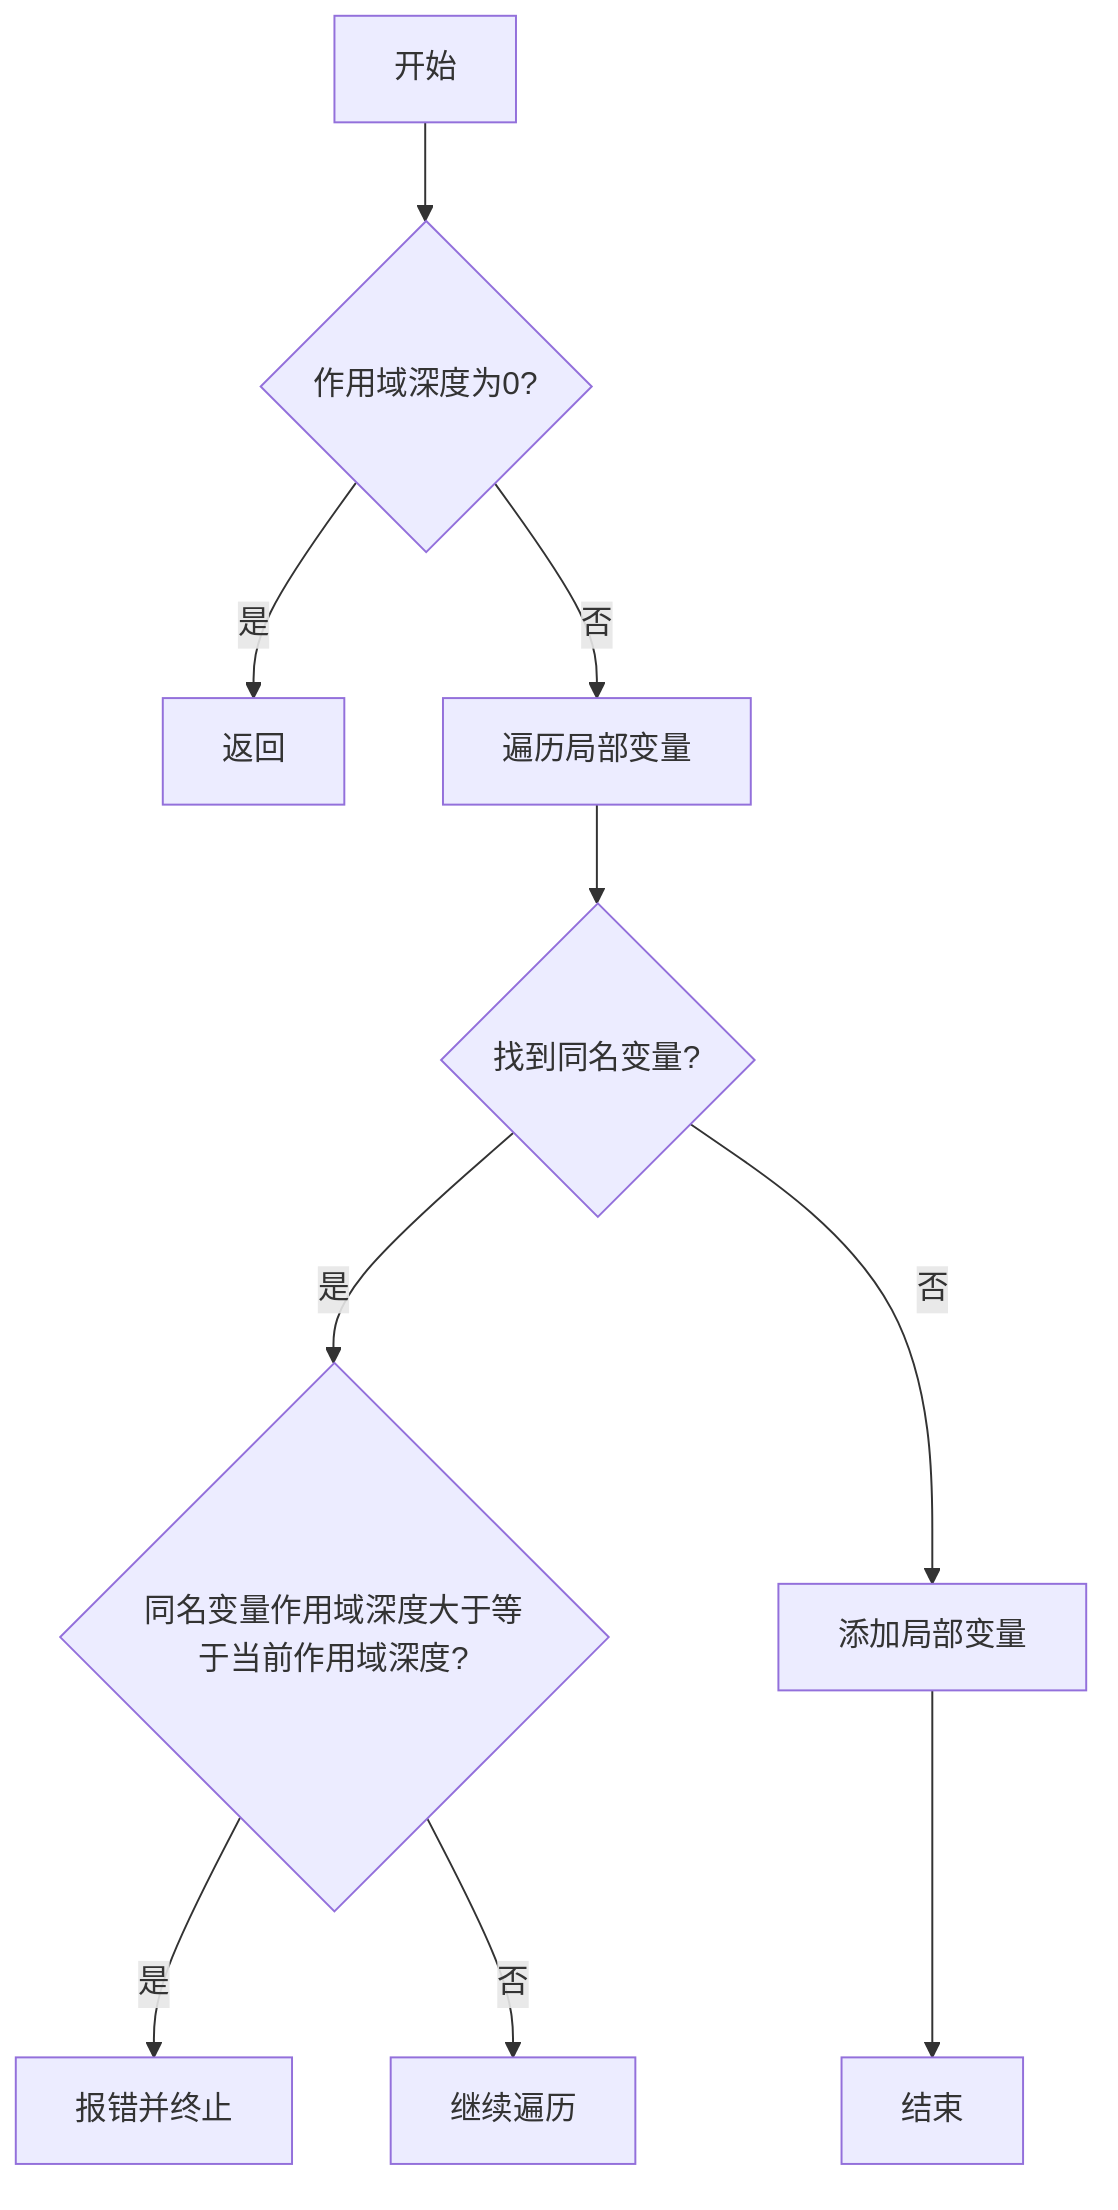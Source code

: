 flowchart TD
    A[开始] --> B{作用域深度为0?}
    B -->|是| C[返回]
    B -->|否| D[遍历局部变量]
    D --> E{找到同名变量?}
    E -->|是| F{同名变量作用域深度大于等于当前作用域深度?}
    F -->|是| G[报错并终止]
    F -->|否| H[继续遍历]
    E -->|否| I[添加局部变量]
    I --> J[结束]